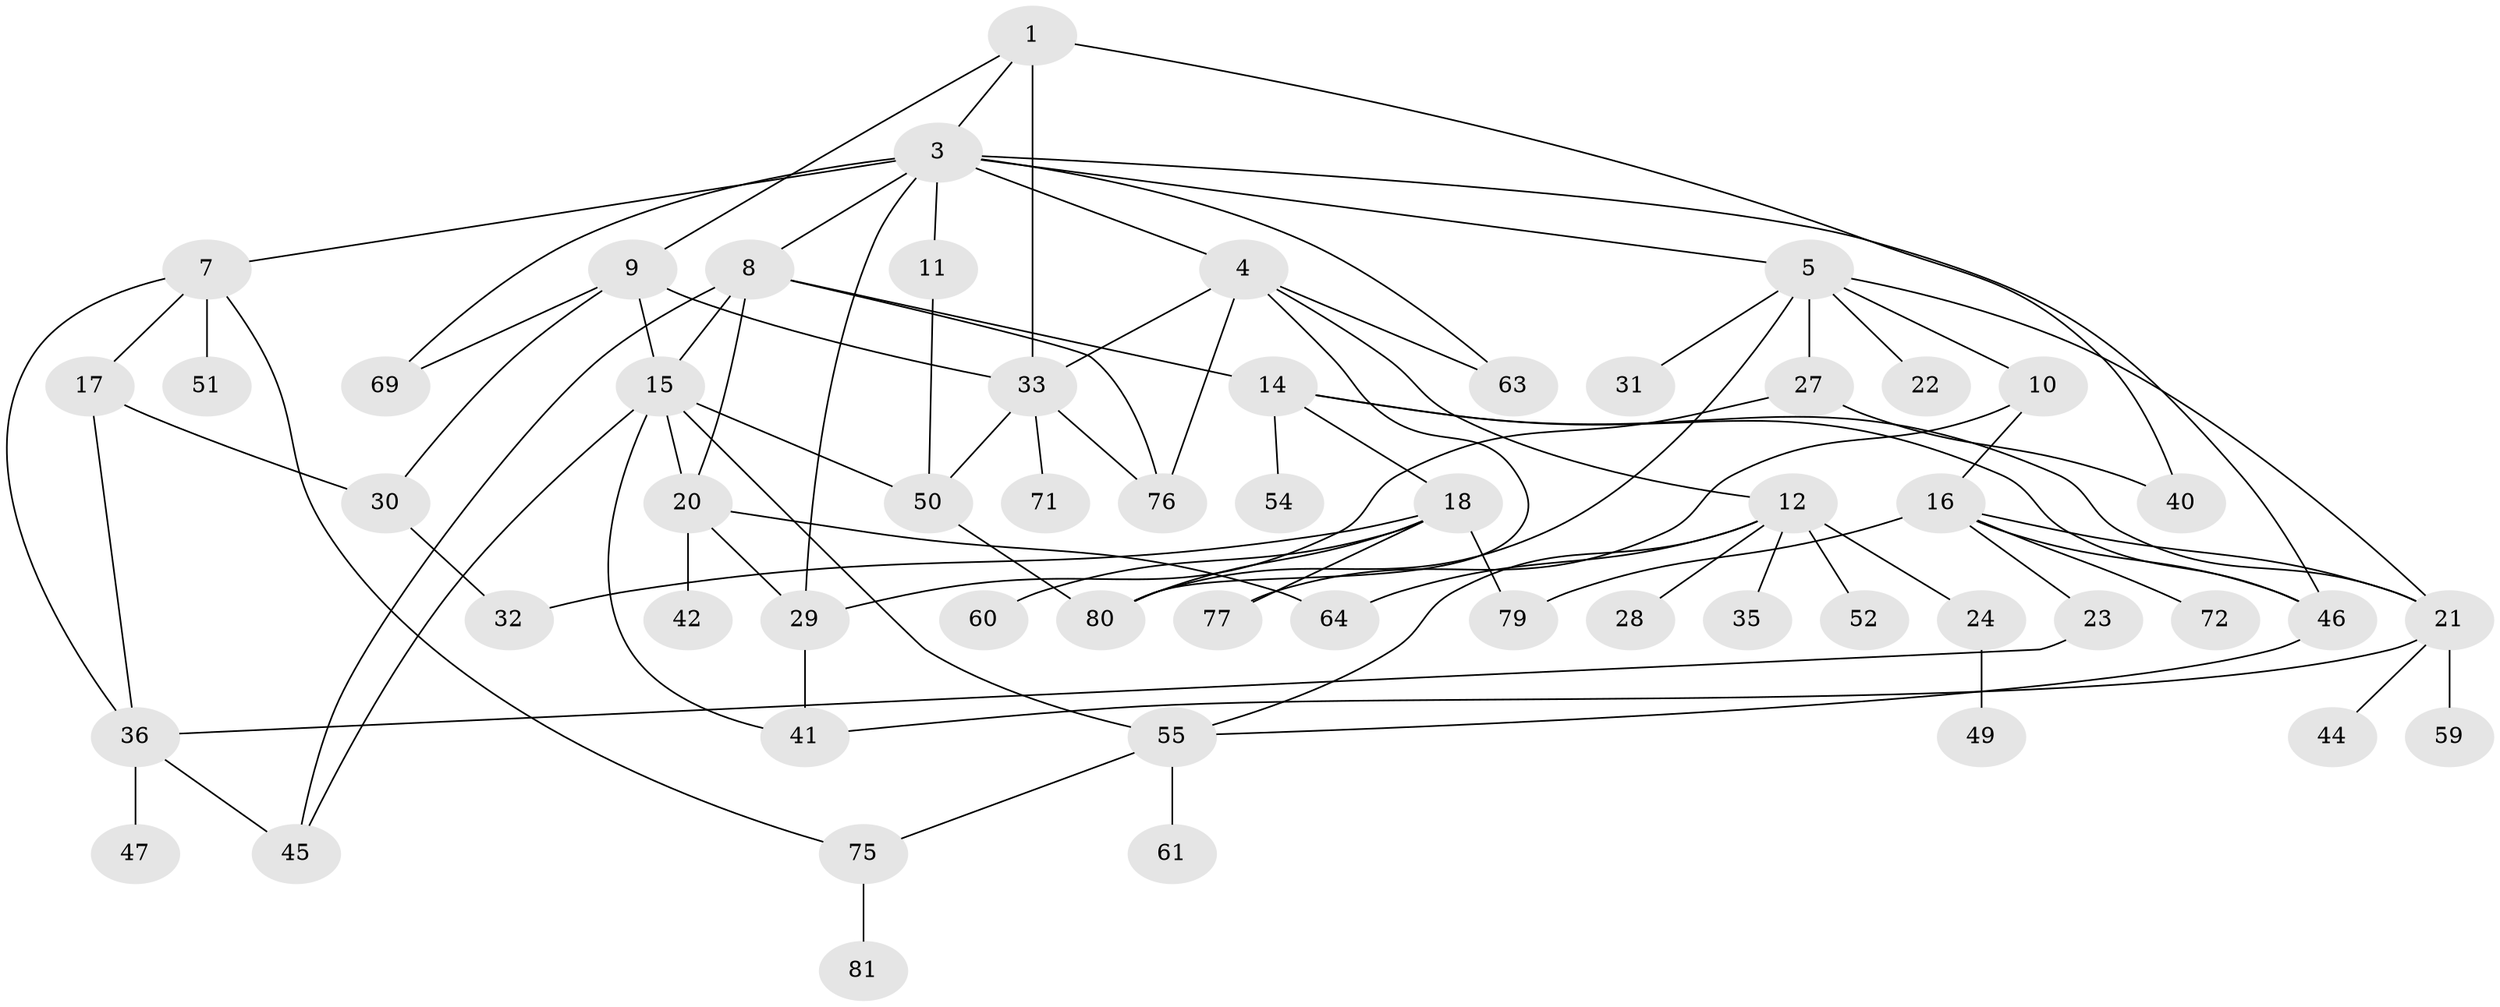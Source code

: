 // original degree distribution, {3: 0.1728395061728395, 4: 0.18518518518518517, 11: 0.012345679012345678, 5: 0.1111111111111111, 6: 0.037037037037037035, 2: 0.2345679012345679, 1: 0.24691358024691357}
// Generated by graph-tools (version 1.1) at 2025/41/03/06/25 10:41:27]
// undirected, 56 vertices, 89 edges
graph export_dot {
graph [start="1"]
  node [color=gray90,style=filled];
  1 [super="+2"];
  3 [super="+74"];
  4 [super="+37"];
  5 [super="+6"];
  7 [super="+39"];
  8 [super="+13"];
  9 [super="+43"];
  10 [super="+26"];
  11 [super="+53"];
  12 [super="+19"];
  14 [super="+66"];
  15 [super="+56"];
  16;
  17;
  18 [super="+25"];
  20 [super="+70"];
  21 [super="+73"];
  22;
  23;
  24 [super="+68"];
  27;
  28;
  29 [super="+38"];
  30 [super="+48"];
  31;
  32 [super="+58"];
  33 [super="+34"];
  35;
  36 [super="+57"];
  40;
  41;
  42;
  44;
  45 [super="+65"];
  46;
  47;
  49;
  50;
  51;
  52 [super="+78"];
  54;
  55 [super="+67"];
  59;
  60 [super="+62"];
  61;
  63;
  64;
  69;
  71;
  72;
  75;
  76;
  77;
  79;
  80;
  81;
  1 -- 33;
  1 -- 40 [weight=2];
  1 -- 3;
  1 -- 9;
  3 -- 4;
  3 -- 5;
  3 -- 7;
  3 -- 8;
  3 -- 11;
  3 -- 46;
  3 -- 63;
  3 -- 29;
  3 -- 69;
  4 -- 12;
  4 -- 76;
  4 -- 80;
  4 -- 63;
  4 -- 33;
  5 -- 31;
  5 -- 80;
  5 -- 21;
  5 -- 22;
  5 -- 10;
  5 -- 27;
  7 -- 17;
  7 -- 36;
  7 -- 51;
  7 -- 75;
  8 -- 15;
  8 -- 20;
  8 -- 76;
  8 -- 14;
  8 -- 45;
  9 -- 30;
  9 -- 33;
  9 -- 69;
  9 -- 15;
  10 -- 16;
  10 -- 77;
  11 -- 50;
  12 -- 28;
  12 -- 64;
  12 -- 35;
  12 -- 52;
  12 -- 55;
  12 -- 24;
  14 -- 18;
  14 -- 54;
  14 -- 46;
  14 -- 21;
  15 -- 41;
  15 -- 50;
  15 -- 20;
  15 -- 55;
  15 -- 45;
  16 -- 23;
  16 -- 72;
  16 -- 79;
  16 -- 46;
  16 -- 21;
  17 -- 36;
  17 -- 30;
  18 -- 60;
  18 -- 77;
  18 -- 32;
  18 -- 80;
  18 -- 79;
  20 -- 42;
  20 -- 64;
  20 -- 29;
  21 -- 44;
  21 -- 59 [weight=2];
  21 -- 41;
  23 -- 36;
  24 -- 49;
  27 -- 29;
  27 -- 40;
  29 -- 41;
  30 -- 32;
  33 -- 71;
  33 -- 76 [weight=2];
  33 -- 50;
  36 -- 45;
  36 -- 47;
  46 -- 55;
  50 -- 80;
  55 -- 61;
  55 -- 75;
  75 -- 81;
}

